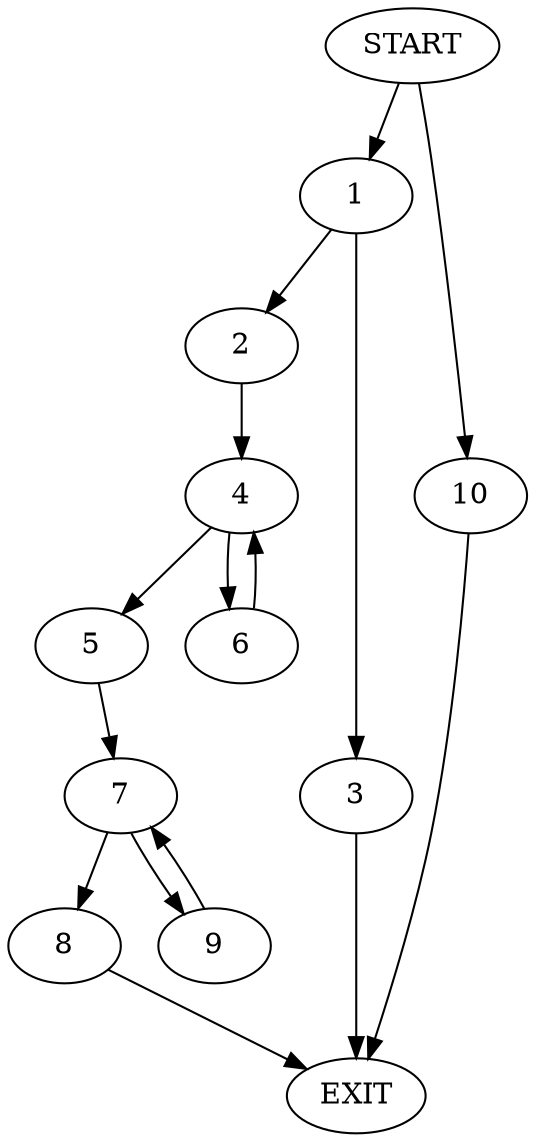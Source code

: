digraph {
0 [label="START"]
11 [label="EXIT"]
0 -> 1
1 -> 2
1 -> 3
2 -> 4
3 -> 11
4 -> 5
4 -> 6
5 -> 7
6 -> 4
7 -> 8
7 -> 9
0 -> 10
10 -> 11
8 -> 11
9 -> 7
}
